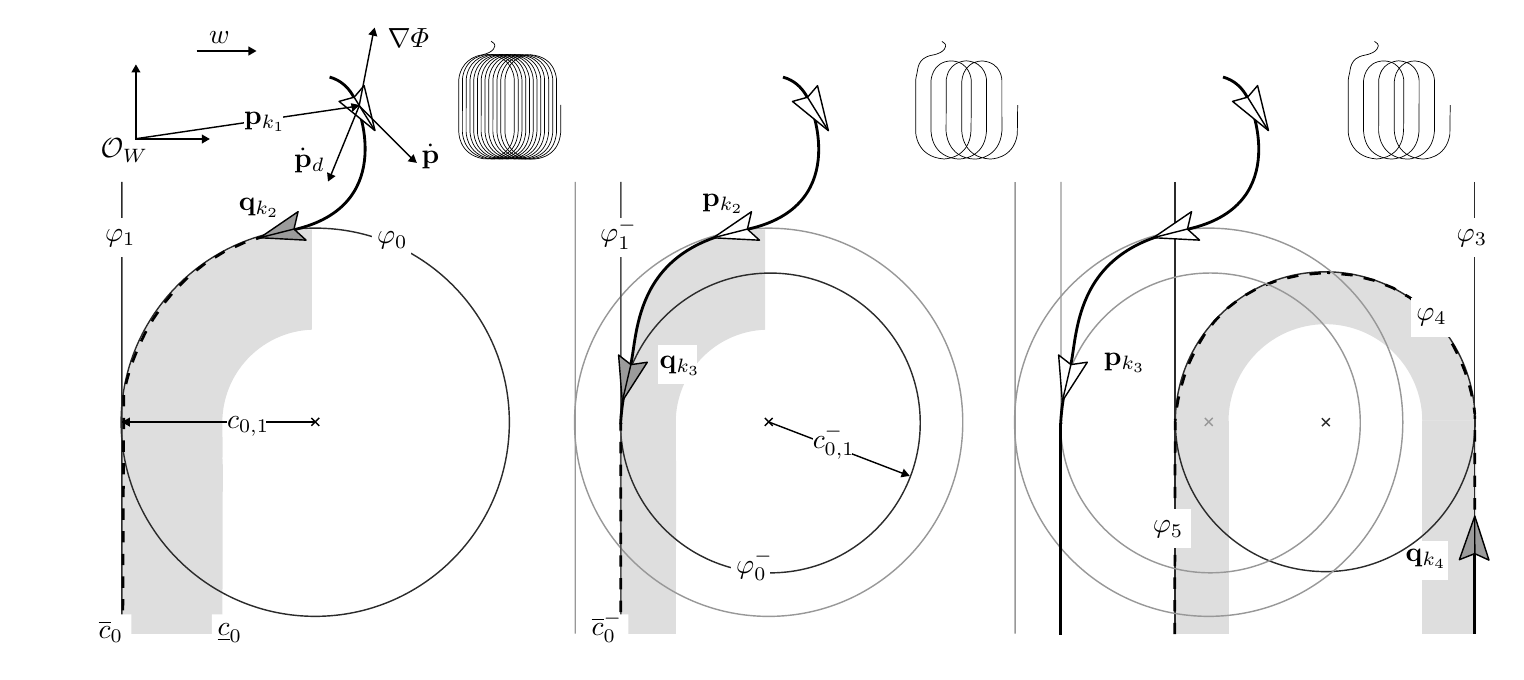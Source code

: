 
\definecolor{cDEDEDE}{RGB}{222,222,222}
\definecolor{cFFFFFF}{RGB}{255,255,255}
\definecolor{c2B2B2B}{RGB}{43,43,43}
\definecolor{c9B9B9B}{RGB}{155,155,155}
\definecolor{c989898}{RGB}{152,152,152}
\definecolor{c4D4D4D}{RGB}{77,77,77}


\def \globalscale {.960000}
\begin{tikzpicture}[y=0.80pt, x=0.80pt, yscale=-\globalscale, xscale=\globalscale, inner sep=0pt, outer sep=0pt]
\path[fill=cDEDEDE,line join=round,even odd rule,line width=0.512pt] (534.618,185.961) -- (509.813,185.961) .. controls (509.813,147.161) and (541.267,115.707) .. (580.067,115.707) -- (580.067,140.265) .. controls (554.954,140.422) and (534.642,160.817) .. (534.618,185.961) -- cycle;



\path[fill=cDEDEDE,line join=round,even odd rule,line width=0.512pt] (580.082,140.247) -- (580.082,115.442) .. controls (618.882,115.442) and (650.336,146.896) .. (650.336,185.696) -- (625.778,185.696) .. controls (625.621,160.583) and (605.226,140.271) .. (580.082,140.247) -- cycle;



\path[fill=cDEDEDE,line join=round,even odd rule,line width=0.512pt] (509.217,286.038) -- (534.608,286.038) -- (534.608,185.703) -- (509.217,185.703) -- (509.217,286.038) -- cycle;



\path[fill=cDEDEDE,line join=round,even odd rule,line width=0.512pt] (625.707,286.023) -- (651.098,286.023) -- (651.117,185.554) -- (625.726,185.554) -- (625.707,286.023) -- cycle;



\path[fill=cDEDEDE,line join=round,line width=1.280pt] (13.965,183.96) -- (14.002,183.96) .. controls (15.368,135.46) and (54.69,96.456) .. (103.316,95.6) -- (103.316,142.854) .. controls (80.744,143.684) and (62.539,161.614) .. (61.274,184.072) -- (61.293,202.684) -- (61.274,203.106) -- (61.274,203.533) .. controls (61.294,204.607) and (61.448,205.723) .. (61.419,206.779) -- (61.426,206.789) -- (61.426,209.4) -- (61.274,268.529) -- (61.274,279.168) -- (61.246,279.168) -- (61.246,279.379) -- (61.23,280.573) -- (61.316,286.013) -- (13.706,286.024) .. controls (13.706,283.557) and (13.674,288.434) .. (13.659,282.977) -- (13.659,280.704) -- (13.659,280.243) -- (13.659,279.625) -- (13.659,279.175) -- (13.659,186.853) -- (13.965,183.96) -- cycle;



  \path[fill=cFFFFFF,line join=round,line width=1.024pt,rounded corners=0.0cm] (619.414,242.328) rectangle (637.765,260.679);



  \path[cm={{1.0,0.0,0.0,1.0,(618.0,255.0)}}] (0.0,0.0) node[above right] () {$\mathbf{q}_{k_4}$};



\path[draw=c2B2B2B,line join=round,line width=0.512pt] (580.124,186.149) ellipse (1.983cm and 1.983cm);



\path[draw=c2B2B2B,line join=round,line width=0.512pt] (509.454,73.29) -- (509.454,285.801);



\path[draw=c2B2B2B,line join=round,line width=0.512pt] (104.919,186.397) ellipse (2.568cm and 2.568cm);



\path[draw=black,line join=round,line width=0.512pt] (106.821,188.1) -- (103.105,184.383);



\path[draw=black,line join=round,line width=0.512pt] (103.107,188.098) -- (106.823,184.382);



\path[draw=c2B2B2B,line join=round,line width=0.512pt] (13.969,73.29) -- (13.968,285.801);



\path[draw=black,line join=round,line width=0.512pt] (105.025,186.288) -- (13.86,186.288);



\path[fill=black,line join=round,line width=0.256pt] (17.708,188.509) -- (17.699,184.153) -- (13.931,186.339) -- (17.708,188.509) -- cycle;



\path[draw=c2B2B2B,line join=round,line width=0.512pt] (650.474,73.311) -- (650.474,285.822);



\path[draw=c2B2B2B,line join=round,line width=0.512pt] (582.285,188.237) -- (578.569,184.521);



\path[draw=c2B2B2B,line join=round,line width=0.512pt] (578.57,188.237) -- (582.286,184.521);



\path[draw=black,line join=round,line width=1.024pt] (111.671,24.009) .. controls (122.229,26.858) and (124.726,37.697) .. (124.726,37.697) .. controls (124.726,37.697) and (144.513,86.344) .. (92.188,96.386) .. controls (85.394,97.69) and (86.904,98.925) .. (90.564,98.788);



\path[draw=black,fill=cFFFFFF,line join=round,line width=0.512pt] (133.031,49.191) -- (127.915,28.019) -- (123.232,33.466) -- (116.134,35.446) -- (133.031,49.191) -- cycle;



\path[fill=black,line join=round,line width=0.256pt] (649.853,227.461) -- (649.857,222.127) -- (651.137,222.128) -- (651.133,227.462) -- (649.853,227.461) -- cycle(649.861,216.794) -- (649.865,211.461) -- (651.145,211.462) -- (651.141,216.795) -- (649.861,216.794) -- cycle(649.869,206.127) -- (649.873,200.794) -- (651.153,200.795) -- (651.149,206.128) -- (649.869,206.127) -- cycle(649.878,195.461) -- (649.882,190.127) -- (651.162,190.128) -- (651.157,195.462) -- (649.878,195.461) -- cycle(649.886,184.794) -- (649.887,183.157) -- (649.898,183.032) -- (649.934,182.911) -- (649.994,182.801) -- (650.075,182.704) -- (650.171,182.624) -- (650.281,182.564) -- (650.402,182.528) -- (650.527,182.517) -- (649.833,182.49) -- (649.607,180.462) -- (649.472,179.568) -- (650.741,179.404) -- (650.877,180.298) -- (651.108,182.375) -- (650.527,183.797) -- (651.167,183.158) -- (651.166,184.795) -- (649.886,184.794) -- cycle(648.539,174.346) -- (648.306,173.176) -- (647.291,169.195) -- (648.539,168.914) -- (649.555,172.895) -- (649.801,174.128) -- (648.539,174.346) -- cycle(645.725,164.137) -- (645.302,162.82) -- (643.847,159.192) -- (645.052,158.761) -- (646.507,162.389) -- (646.956,163.785) -- (645.725,164.137) -- cycle(641.667,154.383) -- (639.919,150.878) -- (639.201,149.722) -- (640.32,149.101) -- (641.038,150.256) -- (642.836,153.861) -- (641.667,154.383) -- cycle(636.385,145.193) -- (636.125,144.773) -- (633.187,141.008) -- (634.238,140.278) -- (637.176,144.044) -- (637.504,144.571) -- (636.385,145.193) -- cycle(629.727,137.057) -- (625.968,133.274) -- (626.93,132.43) -- (630.689,136.214) -- (629.727,137.057) -- cycle(621.817,130.055) -- (619.321,128.127) -- (617.503,127.091) -- (618.215,126.027) -- (620.033,127.064) -- (622.667,129.097) -- (621.817,130.055) -- cycle(612.871,124.448) -- (611.627,123.739) -- (608.082,122.341) -- (608.636,121.187) -- (612.181,122.585) -- (613.582,123.384) -- (612.871,124.448) -- cycle(603.12,120.384) -- (602.737,120.233) -- (598.04,119.107) -- (598.425,117.886) -- (603.122,119.012) -- (603.675,119.23) -- (603.12,120.384) -- cycle(592.854,117.863) -- (592.56,117.793) -- (587.642,117.287) -- (587.857,116.025) -- (592.775,116.531) -- (593.239,116.642) -- (592.854,117.863) -- cycle(582.337,116.741) -- (581.008,116.605) -- (581.06,115.326) -- (582.551,115.48) -- (582.337,116.741) -- cycle(649.845,238.127) -- (649.849,232.794) -- (651.129,232.795) -- (651.125,238.128) -- (649.845,238.127) -- cycle;



\path[fill=black,line join=round,line width=0.256pt] (508.687,275.435) -- (508.699,270.102) -- (509.979,270.105) -- (509.967,275.438) -- (508.687,275.435) -- cycle(508.711,264.768) -- (508.723,259.435) -- (510.003,259.438) -- (509.991,264.771) -- (508.711,264.768) -- cycle(508.735,254.102) -- (508.747,248.768) -- (510.027,248.771) -- (510.015,254.105) -- (508.735,254.102) -- cycle(508.759,243.435) -- (508.771,238.102) -- (510.052,238.105) -- (510.039,243.438) -- (508.759,243.435) -- cycle(508.784,232.768) -- (508.796,227.435) -- (510.076,227.438) -- (510.064,232.771) -- (508.784,232.768) -- cycle(508.808,222.102) -- (508.82,216.768) -- (510.1,216.771) -- (510.088,222.105) -- (508.808,222.102) -- cycle(508.832,211.435) -- (508.844,206.102) -- (510.124,206.105) -- (510.112,211.438) -- (508.832,211.435) -- cycle(508.856,200.768) -- (508.868,195.435) -- (510.148,195.438) -- (510.136,200.771) -- (508.856,200.768) -- cycle(508.88,190.102) -- (508.889,186.194) -- (508.9,186.069) -- (508.936,185.949) -- (508.996,185.839) -- (509.077,185.743) -- (509.173,185.662) -- (509.284,185.603) -- (509.404,185.566) -- (509.529,185.556) -- (508.934,185.382) -- (508.991,184.73) -- (510.268,184.817) -- (510.211,185.469) -- (509.529,186.836) -- (510.169,186.197) -- (510.16,190.105) -- (508.88,190.102) -- cycle(509.635,179.385) -- (510.349,175.333) -- (510.632,174.115) -- (511.886,174.367) -- (511.604,175.586) -- (510.901,179.575) -- (509.635,179.385) -- cycle(511.918,168.903) -- (513.313,164.217) -- (513.485,163.761) -- (514.699,164.168) -- (514.527,164.623) -- (513.156,169.227) -- (511.918,168.903) -- cycle(515.368,158.772) -- (515.687,157.927) -- (517.612,153.882) -- (518.79,154.38) -- (516.866,158.426) -- (516.582,159.178) -- (515.368,158.772) -- cycle(520.151,149.134) -- (522.703,144.877) -- (522.967,144.53) -- (524.029,145.244) -- (523.765,145.591) -- (521.281,149.736) -- (520.151,149.134) -- cycle(526.193,140.283) -- (527.537,138.515) -- (529.764,136.235) -- (530.736,137.069) -- (528.509,139.348) -- (527.256,140.998) -- (526.193,140.283) -- cycle(533.571,132.385) -- (537.782,129.112) -- (538.637,130.064) -- (534.426,133.337) -- (533.571,132.385) -- cycle(542.24,126.046) -- (546.88,123.416) -- (547.592,124.48) -- (542.952,127.11) -- (542.24,126.046) -- cycle(551.827,121.217) -- (556.804,119.299) -- (557.352,120.456) -- (552.375,122.373) -- (551.827,121.217) -- cycle(562.046,117.931) -- (567.247,116.752) -- (567.62,117.976) -- (562.418,119.156) -- (562.046,117.931) -- cycle(572.617,116.073) -- (577.931,115.609) -- (578.128,116.874) -- (572.814,117.337) -- (572.617,116.073) -- cycle(508.663,286.102) -- (508.675,280.768) -- (509.955,280.771) -- (509.943,286.104) -- (508.663,286.102) -- cycle;



  \path[fill=cFFFFFF,line join=round,line width=1.024pt,rounded corners=0.0cm] (5.039,90.105) rectangle (23.39,108.455);



  \path[cm={{1.0,0.0,0.0,1.0,(6.0,104.0)}}] (0.0,0.0) node[above right] () {$\varphi_1$};



  \path[fill=cFFFFFF,line join=round,line width=1.024pt,rounded corners=0.0cm] (131.706,92.232) rectangle (150.057,110.583);



  \path[cm={{1.0,0.0,0.0,1.0,(134.0,105.0)}}] (0.0,0.0) node[above right] () {$\varphi_0$};



  \path[fill=cFFFFFF,line join=round,line width=1.024pt,rounded corners=0.0cm] (642.1,90.105) rectangle (660.451,108.455);



  \path[cm={{1.0,0.0,0.0,1.0,(642.0,104.0)}}] (0.0,0.0) node[above right] () {$\varphi_3$};



\path[fill=cFFFFFF,line join=round,line width=1.024pt,rounded corners=0.0cm] (620.314,128.002) rectangle (638.665,146.353);



\path[cm={{1.0,0.0,0.0,1.0,(623.0,141.0)}}] (0.0,0.0) node[above right] () {$\varphi_4$};



  \path[fill=cFFFFFF,line join=round,line width=1.024pt] (74.685,276.855) -- (56.334,276.855) -- (56.307,294.584) -- (74.701,294.584) -- (74.685,276.855) -- cycle;



  \path[cm={{1.0,0.0,0.0,1.0,(59.0,290.0)}}] (0.0,0.0) node[above right] () {$\underline{c}_0$};



  \path[fill=cFFFFFF,line join=round,line width=1.024pt,rounded corners=0.0cm] (63.6,177.229) rectangle (81.95,195.58);



  \path[cm={{1.0,0.0,0.0,1.0,(63.5,193.0)}}] (0.0,0.0) node[above right] () {$c_{0,1}$};



\path[line join=round,line width=1.280pt] (123.807,37.108) -- (131.977,92.6);



\path[draw=black,line join=round,line width=0.512pt] (125.707,37.296) -- (111.763,71.386);



\path[draw=black,line join=round,line width=0.512pt] (125.566,37.617) -- (132.065,4.097);



\path[fill=black,line join=round,line width=0.256pt] (114.471,70.587) -- (110.495,68.805) -- (110.939,73.138) -- (114.471,70.587) -- cycle;



\path[fill=black,line join=round,line width=0.256pt] (129.876,3.915) -- (134.111,4.936) -- (132.878,0.758) -- (129.876,3.915) -- cycle;



\path[draw=black,line join=round,line width=0.512pt] (125.66,37.563) -- (151.309,63.254);



\path[fill=black,line join=round,line width=0.256pt] (151.193,60.274) -- (148.404,63.621) -- (152.697,64.362) -- (151.193,60.274) -- cycle;



\path[cm={{1.0,0.0,0.0,1.0,(139.0,10.0)}}] (0.0,0.0) node[above right] () {$\nabla\varPhi$};



\path[cm={{1.0,0.0,0.0,1.0,(155.0,67.0)}}] (0.0,0.0) node[above right] () {$\dot{\mathbf{p}}$};



\path[cm={{1.0,0.0,0.0,1.0,(95.0,69.0)}}] (0.0,0.0) node[above right] () {$\dot{\mathbf{p}}_d$};



\path[fill=black,line join=round,line width=0.256pt] (13.767,274.957) -- (13.79,269.623) -- (15.07,269.629) -- (15.047,274.962) -- (13.767,274.957) -- cycle(13.813,264.29) -- (13.836,258.957) -- (15.116,258.962) -- (15.093,264.296) -- (13.813,264.29) -- cycle(13.858,253.624) -- (13.881,248.29) -- (15.161,248.296) -- (15.138,253.629) -- (13.858,253.624) -- cycle(13.904,242.957) -- (13.927,237.624) -- (15.207,237.629) -- (15.184,242.962) -- (13.904,242.957) -- cycle(13.95,232.29) -- (13.972,226.957) -- (15.252,226.963) -- (15.229,232.296) -- (13.95,232.29) -- cycle(13.995,221.624) -- (14.018,216.291) -- (15.298,216.296) -- (15.275,221.629) -- (13.995,221.624) -- cycle(14.04,210.957) -- (14.063,205.624) -- (15.343,205.629) -- (15.32,210.963) -- (14.04,210.957) -- cycle(14.086,200.291) -- (14.109,194.957) -- (15.389,194.963) -- (15.366,200.296) -- (14.086,200.291) -- cycle(14.132,189.624) -- (14.154,184.291) -- (15.434,184.296) -- (15.412,189.63) -- (14.132,189.624) -- cycle(14.177,178.958) -- (14.2,173.624) -- (15.48,173.63) -- (15.457,178.963) -- (14.177,178.958) -- cycle(15.235,168.266) -- (15.607,166.705) -- (16.636,163.093) -- (17.875,163.415) -- (16.846,167.027) -- (16.486,168.535) -- (15.235,168.266) -- cycle(18.315,158.001) -- (18.72,156.809) -- (20.256,152.998) -- (21.457,153.441) -- (19.921,157.252) -- (19.538,158.38) -- (18.315,158.001) -- cycle(22.437,148.092) -- (24.29,144.225) -- (24.829,143.28) -- (25.964,143.872) -- (25.425,144.817) -- (23.609,148.606) -- (22.437,148.092) -- cycle(27.474,138.648) -- (28.188,137.398) -- (30.416,134.145) -- (31.502,134.822) -- (29.274,138.076) -- (28.609,139.241) -- (27.474,138.648) -- cycle(33.528,129.75) -- (36.929,125.642) -- (37.953,126.411) -- (34.551,130.518) -- (33.528,129.75) -- cycle(40.578,121.678) -- (44.379,117.936) -- (45.324,118.799) -- (41.523,122.541) -- (40.578,121.678) -- cycle(48.532,114.492) -- (52.723,111.194) -- (53.571,112.153) -- (49.38,115.451) -- (48.532,114.492) -- cycle(57.314,108.342) -- (61.888,105.549) -- (61.936,105.528) -- (62.535,106.659) -- (62.488,106.68) -- (58.047,109.392) -- (57.314,108.342) -- cycle(66.795,103.331) -- (71.655,101.134) -- (72.255,102.265) -- (67.395,104.462) -- (66.795,103.331) -- cycle(76.811,99.492) -- (81.906,97.918) -- (82.361,99.115) -- (77.265,100.689) -- (76.811,99.492) -- cycle(87.189,96.778) -- (92.439,95.838) -- (92.741,97.082) -- (87.492,98.022) -- (87.189,96.778) -- cycle(13.722,285.623) -- (13.745,280.29) -- (15.025,280.296) -- (15.002,285.629) -- (13.722,285.623) -- cycle;



  \path[fill=cFFFFFF,line join=round,line width=1.024pt] (18.4,276.855) -- (0.049,276.855) -- (-0.0,294.653) -- (18.393,294.607) -- (18.4,276.855) -- cycle;



  \path[cm={{1.0,0.0,0.0,1.0,(3.0,290.0)}}] (0.0,0.0) node[above right] () {$\overline{c}_0$};



\path[draw=black,fill=c9B9B9B,line join=round,line width=0.512pt] (78.856,99.597) -- (100.609,100.727) -- (94.909,95.538) -- (96.847,87.318) -- (78.856,99.597) -- cycle;



\path[cm={{1.0,0.0,0.0,1.0,(69.0,90.0)}}] (0.0,0.0) node[above right] () {$\mathbf{q}_{k_2}$};



\path[draw=black,line join=round,line width=0.512pt] (20.541,19.871) -- (20.541,53.429);



\path[draw=black,line join=round,line width=0.512pt] (53.868,53.157) -- (20.311,53.157);



\path[fill=black,line join=round,line width=0.256pt] (18.383,21.839) -- (22.739,21.829) -- (20.553,18.061) -- (18.383,21.839) -- cycle;



\path[fill=black,line join=round,line width=0.256pt] (51.547,50.965) -- (51.556,55.322) -- (55.324,53.136) -- (51.547,50.965) -- cycle;



\path[cm={{1.0,0.0,0.0,1.0,(4.0,64.0)}}] (0.0,0.0) node[above right] () {$\mathcal{O}_W$};



\path[draw=black,line join=round,line width=0.512pt] (20.601,53.002) -- (124.961,37.645);



\path[fill=black,line join=round,line width=0.256pt] (121.675,36.312) -- (122.426,40.407) -- (125.75,37.164) -- (121.675,36.312) -- cycle;



  \path[fill=cFFFFFF,line join=round,line width=1.024pt,rounded corners=0.0cm] (71.513,32.713) rectangle (89.863,51.064);



  \path[cm={{1.0,0.0,0.0,1.0,(71.5,49.5)}}] (0.0,0.0) node[above right] () {$\mathbf{p}_{k_1}$};



\path[draw=black,line join=round,line width=0.512pt] (49.101,11.659) -- (74.419,11.659);



\path[fill=black,line join=round,line width=0.256pt] (73.5,9.555) -- (73.509,13.912) -- (77.277,11.726) -- (73.5,9.555) -- cycle;



\path[cm={{1.0,0.0,0.0,1.0,(55.0,8.0)}}] (0.0,0.0) node[above right] () {$w$};



\path[draw=black,line join=round,line width=0.512pt] (79.337,99.465) -- (94.765,95.537);



\path[draw=black,line join=round,line width=0.512pt] (123.215,33.468) -- (132.893,49.053);



\path[fill=cDEDEDE,line join=round,even odd rule,line width=1.280pt] (289.717,100.663) .. controls (298.311,97.784) and (307.114,95.778) .. (316.638,95.611) -- (316.638,142.865) .. controls (294.065,143.695) and (275.86,161.625) .. (274.595,184.083) -- (274.614,202.695) -- (274.595,203.117) -- (274.595,203.544) .. controls (274.615,204.618) and (274.77,205.734) .. (274.74,206.789) -- (274.748,206.8) -- (274.748,209.411) -- (274.595,268.54) -- (274.595,279.179) -- (274.568,279.179) -- (274.567,279.39) -- (274.552,280.584) -- (274.637,286.024) -- (248.411,286.03) .. controls (248.822,256.507) and (247.349,214.504) .. (248.614,187.036) .. controls (249.231,173.621) and (252.208,163.346) .. (253.08,160.314) .. controls (256.352,148.938) and (254.017,115.418) .. (289.06,100.913) -- (289.717,100.663) -- cycle;



\path[draw=c989898,line join=round,line width=0.512pt] (318.248,186.419) ellipse (2.568cm and 2.568cm);



\path[draw=black,line join=round,line width=0.512pt] (320.149,188.122) -- (316.433,184.405);



\path[draw=black,line join=round,line width=0.512pt] (316.435,188.119) -- (320.151,184.403);



\path[draw=c2B2B2B,line join=round,line width=0.512pt] (319.041,186.741) ellipse (1.983cm and 1.983cm);



\path[draw=c4D4D4D,line join=round,line width=0.512pt] (248.745,73.311) -- (248.744,285.823);



\path[draw=black,line join=round,line width=0.512pt] (384.135,211.524) -- (318.541,186.367);



\path[fill=black,line join=round,line width=0.256pt] (381.815,208.257) -- (380.285,212.335) -- (384.582,211.621) -- (381.815,208.257) -- cycle;



\path[draw=black,line join=round,line width=1.024pt] (324.999,24.031) .. controls (335.557,26.879) and (338.055,37.718) .. (338.055,37.718) .. controls (338.055,37.718) and (358.058,86.447) .. (305.669,96.142) .. controls (253.279,105.838) and (256.807,147.391) .. (253.087,160.325) .. controls (249.241,173.696) and (248.655,186.181) .. (248.655,186.181) -- (248.676,186.572) -- (248.736,187.231);



\path[draw=black,fill=cFFFFFF,line join=round,line width=0.512pt] (346.359,49.212) -- (341.243,28.04) -- (336.56,33.487) -- (329.462,35.468) -- (346.359,49.212) -- cycle;



\path[draw=black,fill=c9B9B9B,line join=round,line width=0.512pt] (249.371,176.499) -- (261.152,158.178) -- (253.456,159.303) -- (247.644,154.786) -- (249.371,176.499) -- cycle;



\path[fill=black,line join=round,line width=0.256pt] (248.027,275.688) -- (248.027,270.354) -- (249.307,270.354) -- (249.307,275.688) -- (248.027,275.688) -- cycle(248.027,265.021) -- (248.027,259.688) -- (249.307,259.688) -- (249.307,265.021) -- (248.027,265.021) -- cycle(248.027,254.354) -- (248.027,249.021) -- (249.307,249.021) -- (249.307,254.354) -- (248.027,254.354) -- cycle(248.027,243.688) -- (248.027,238.354) -- (249.307,238.354) -- (249.307,243.688) -- (248.027,243.688) -- cycle(248.027,233.021) -- (248.027,227.688) -- (249.307,227.688) -- (249.307,233.021) -- (248.027,233.021) -- cycle(248.027,222.354) -- (248.027,217.021) -- (249.307,217.021) -- (249.307,222.354) -- (248.027,222.354) -- cycle(248.027,211.688) -- (248.027,206.354) -- (249.307,206.354) -- (249.307,211.688) -- (248.027,211.688) -- cycle(248.027,201.021) -- (248.027,195.688) -- (249.307,195.688) -- (249.307,201.021) -- (248.027,201.021) -- cycle(248.027,190.354) -- (248.027,186.756) -- (249.307,186.756) -- (249.307,190.354) -- (248.027,190.354) -- cycle(248.027,286.354) -- (248.027,281.021) -- (249.307,281.021) -- (249.307,286.354) -- (248.027,286.354) -- cycle;



  \path[fill=cFFFFFF,line join=round,line width=1.024pt,rounded corners=0.0cm] (239.815,90.126) rectangle (258.166,108.477);



  \path[cm={{1.0,0.0,0.0,1.0,(239.0,105.0)}}] (0.0,0.0) node[above right] () {$\varphi_1^-$};



  \path[fill=cFFFFFF,line join=round,line width=1.024pt] (252.266,276.853) -- (233.916,276.853) -- (233.866,294.652) -- (252.26,294.606) -- (252.266,276.853) -- cycle;



  \path[cm={{1.0,0.0,0.0,1.0,(235.0,290.0)}}] (0.0,0.0) node[above right] () {$\overline{c}_0^-$};



  \path[fill=cFFFFFF,line join=round,line width=1.024pt,rounded corners=0.0cm] (339.097,188.077) rectangle (357.448,206.428);



  \path[cm={{1.0,0.0,0.0,1.0,(339.0,204.0)}}] (0.0,0.0) node[above right] () {$c_{0,1}^-$};



\path[line join=round,line width=1.280pt] (337.135,37.13) -- (345.305,92.621);



\path[draw=black,fill=cFFFFFF,line join=round,line width=0.512pt] (292.185,99.619) -- (313.938,100.749) -- (308.238,95.559) -- (310.176,87.34) -- (292.185,99.619) -- cycle;



  \path[fill=cFFFFFF,line join=round,line width=1.024pt,rounded corners=0.0cm] (266.199,150.181) rectangle (284.55,168.532);



  \path[cm={{1.0,0.0,0.0,1.0,(267.0,164.2)}}] (0.0,0.0) node[above right] () {$\mathbf{q}_{k_3}$};



  \path[fill=cFFFFFF,line join=round,line width=1.024pt,rounded corners=0.0cm] (280.611,75.536) rectangle (298.962,93.887);



  \path[cm={{1.0,0.0,0.0,1.0,(287.0,88.0)}}] (0.0,0.0) node[above right] () {$\mathbf{p}_{k_2}$};



\path[draw=black,line join=round,line width=0.512pt] (292.665,99.486) -- (308.094,95.558);



\path[draw=black,line join=round,line width=0.512pt] (249.628,175.55) -- (253.399,159.398);



\path[draw=black,line join=round,line width=0.512pt] (336.544,33.489) -- (346.222,49.075);



  \path[fill=cFFFFFF,line join=round,line width=1.024pt,rounded corners=0.0cm] (300.497,247.947) rectangle (318.848,266.298);



  \path[cm={{1.0,0.0,0.0,1.0,(303.0,261.0)}}] (0.0,0.0) node[above right] () {$\varphi_0^-$};



\path[draw=c989898,line join=round,line width=0.512pt] (227.27,73.336) -- (227.269,285.848);



  \path[fill=cFFFFFF,line join=round,line width=1.024pt,rounded corners=0.0cm] (469.651,150.675) rectangle (488.002,169.026);



  \path[cm={{1.0,0.0,0.0,1.0,(476.0,163.0)}}] (0.0,0.0) node[above right] () {$\mathbf{p}_{k_3}$};



\path[draw=c989898,line join=round,line width=0.512pt] (525.283,186.398) ellipse (2.568cm and 2.568cm);



\path[draw=c989898,line join=round,line width=0.512pt] (527.185,188.1) -- (523.469,184.383);



\path[draw=c989898,line join=round,line width=0.512pt] (523.471,188.098) -- (527.187,184.383);



\path[draw=c989898,line join=round,line width=0.512pt] (526.077,186.72) ellipse (1.983cm and 1.983cm);



\path[draw=c989898,line join=round,line width=0.512pt] (455.78,73.29) -- (455.779,285.802);



\path[draw=black,line join=round,line width=1.024pt] (532.035,24.009) .. controls (542.592,26.858) and (545.09,37.697) .. (545.09,37.697) .. controls (545.09,37.697) and (565.094,86.425) .. (512.704,96.121) .. controls (460.315,105.817) and (463.842,147.37) .. (460.122,160.304) .. controls (456.277,173.674) and (455.69,186.16) .. (455.69,186.16) -- (455.711,186.55) -- (455.772,187.21);



\path[draw=black,fill=cFFFFFF,line join=round,line width=0.512pt] (456.406,176.478) -- (468.187,158.158) -- (460.492,159.282) -- (454.68,154.765) -- (456.406,176.478) -- cycle;



\path[draw=black,line join=round,line width=1.024pt] (455.703,286.333) -- (455.703,186.735);



  \path[fill=cFFFFFF,line join=round,line width=1.024pt,rounded corners=0.0cm] (498.76,227.181) rectangle (517.111,245.532);



  \path[cm={{1.0,0.0,0.0,1.0,(499.0,241.0)}}] (0.0,0.0) node[above right] () {$\varphi_5$};



\path[draw=black,line join=round,line width=0.512pt] (456.664,175.529) -- (460.434,159.377);



\path[draw=black,fill=cFFFFFF,line join=round,line width=0.512pt] (553.411,49.182) -- (548.295,28.009) -- (543.612,33.457) -- (536.514,35.437) -- (553.411,49.182) -- cycle;



\path[draw=black,fill=cFFFFFF,line join=round,line width=0.512pt] (499.237,99.588) -- (520.99,100.718) -- (515.29,95.529) -- (517.228,87.309) -- (499.237,99.588) -- cycle;



\path[draw=black,line join=round,line width=0.512pt] (499.718,99.455) -- (515.146,95.527);



\path[draw=black,line join=round,line width=0.512pt] (543.596,33.459) -- (553.274,49.044);



\path[draw=black,line join=round,line width=1.024pt] (650.495,286.026) -- (650.495,232.892);



\path[draw=black,fill=c9B9B9B,line join=round,line width=0.512pt] (650.478,230.537) -- (643.231,251.078) -- (650.461,248.212) -- (657.156,251.27) -- (650.478,230.537) -- cycle;



\path[draw=black,line join=round,line width=0.512pt] (650.446,231.521) -- (650.495,248.107);



  \path[draw=black,line join=round,line width=0.256pt] (399.767,7.207) .. controls (401.183,7.589) and (401.518,9.043) .. (401.518,9.043) .. controls (401.518,9.043) and (402.094,12.418) .. (395.066,13.719) .. controls (388.039,15.019) and (388.512,20.593) .. (388.013,22.328) .. controls (387.497,24.122) and (387.418,25.797) .. (387.418,25.797) -- (387.421,25.849) -- (387.429,25.938) -- (387.425,25.877) -- (387.42,39.695) -- (387.418,49.77) .. controls (387.418,49.77) and (387.519,61.487) .. (400.569,62.516) .. controls (400.569,62.516) and (412.933,62.741) .. (413.472,48.982) -- (413.547,39.653) -- (413.553,25.394) .. controls (413.553,25.394) and (413.091,16.746) .. (404.257,16.386);



  \path[draw=black,line join=round,line width=0.256pt] (435.418,37.155) -- (435.238,51.026) .. controls (433.366,62.861) and (422.369,62.553) .. (422.369,62.553) .. controls (408.864,61.743) and (409.102,48.938) .. (409.102,48.938) -- (409.119,35.311) -- (409.114,26.023) .. controls (409.417,23.461) and (409.923,20.999) .. (412.722,18.504) .. controls (415.521,16.009) and (419.323,16.474) .. (419.323,16.474) .. controls (428.046,17.463) and (427.978,25.59) .. (427.978,25.59) -- (427.978,35.705) -- (427.995,49.453) .. controls (426.983,62.469) and (415.35,62.604) .. (415.35,62.604) .. controls (401.895,62.132) and (401.726,49.384) .. (401.726,49.384) -- (401.792,31.478) -- (401.792,25.071) -- (402.309,22.991) .. controls (404.287,16.291) and (411.323,16.359) .. (411.323,16.359) .. controls (420.934,17.079) and (420.789,25.892) .. (420.789,25.892) -- (420.789,33.231) -- (420.722,44.78) -- (420.722,49.635) .. controls (419.811,62.735) and (407.848,62.544) .. (407.848,62.544) .. controls (407.848,62.544) and (395.508,62.864) .. (394.618,49.385) -- (394.609,39.664) -- (394.639,25.802) .. controls (394.639,25.802) and (394.954,16.607) .. (404.234,16.382);



  \path[draw=black,line join=round,line width=0.256pt] (187.629,7.125) .. controls (189.047,7.508) and (189.383,8.964) .. (189.383,8.964) .. controls (189.383,8.964) and (189.959,12.344) .. (182.922,13.646) .. controls (175.886,14.948) and (172.829,20.584) .. (172.475,24.99) -- (172.458,49.356) .. controls (172.458,49.356) and (171.919,60.416) .. (184.209,62.475) .. controls (184.209,62.475) and (197.901,63.543) .. (198.576,49.207) -- (198.582,25.619) .. controls (198.582,25.619) and (198.772,14.336) .. (186.326,13.379);



  \path[draw=black,line join=round,line width=0.256pt] (186.35,13.401) -- (184.982,13.471) .. controls (177.208,14.585) and (174.524,20.57) .. (174.169,24.976) -- (174.144,49.371) .. controls (174.144,49.371) and (173.753,60.4) .. (186.043,62.46) .. controls (186.043,62.46) and (199.736,63.527) .. (200.411,49.192) -- (200.417,25.603) .. controls (200.417,25.603) and (200.611,14.328) .. (188.165,13.371);



  \path[draw=black,line join=round,line width=0.256pt] (188.173,13.37) -- (186.745,13.543) .. controls (178.971,14.657) and (176.286,20.642) .. (175.932,25.048) -- (175.907,49.442) .. controls (175.907,49.442) and (175.516,60.471) .. (187.806,62.531) .. controls (187.806,62.531) and (201.498,63.599) .. (202.174,49.263) -- (202.18,25.674) .. controls (202.18,25.674) and (202.382,14.371) .. (189.936,13.414);



  \path[draw=black,line join=round,line width=0.256pt] (189.939,13.412) -- (188.572,13.482) .. controls (180.798,14.597) and (178.114,20.581) .. (177.759,24.987) -- (177.734,49.382) .. controls (177.734,49.382) and (177.343,60.411) .. (189.633,62.471) .. controls (189.633,62.471) and (203.326,63.539) .. (204.001,49.203) -- (204.007,25.614) .. controls (204.007,25.614) and (204.197,14.332) .. (191.751,13.375);



  \path[draw=black,line join=round,line width=0.256pt] (191.763,13.382) -- (190.335,13.554) .. controls (182.56,14.668) and (179.876,20.653) .. (179.522,25.059) -- (179.496,49.453) .. controls (179.496,49.453) and (179.106,60.483) .. (191.396,62.542) .. controls (191.396,62.542) and (205.088,63.61) .. (205.764,49.275) -- (205.769,25.686) .. controls (205.769,25.686) and (205.844,14.331) .. (193.398,13.374);



  \path[draw=black,line join=round,line width=0.256pt] (193.415,13.374) -- (192.052,13.456) .. controls (184.278,14.57) and (181.594,20.555) .. (181.239,24.961) -- (181.214,49.356) .. controls (181.214,49.356) and (180.823,60.385) .. (193.113,62.445) .. controls (193.113,62.445) and (206.805,63.512) .. (207.481,49.177) -- (207.487,25.588) .. controls (207.487,25.588) and (207.676,14.306) .. (195.23,13.348);



  \path[draw=black,line join=round,line width=0.256pt] (195.234,13.347) -- (193.806,13.519) .. controls (186.032,14.633) and (183.347,20.618) .. (182.993,25.024) -- (182.968,49.419) .. controls (182.968,49.419) and (182.577,60.448) .. (194.867,62.508) .. controls (194.867,62.508) and (208.559,63.575) .. (209.235,49.24) -- (209.241,25.651) .. controls (209.241,25.651) and (209.43,14.368) .. (196.984,13.411);



  \path[draw=black,line join=round,line width=0.256pt] (197.001,13.41) -- (195.633,13.48) .. controls (187.859,14.594) and (185.175,20.579) .. (184.82,24.985) -- (184.795,49.38) .. controls (184.795,49.38) and (184.404,60.409) .. (196.694,62.468) .. controls (196.694,62.468) and (210.387,63.536) .. (211.062,49.2) -- (211.068,25.612) .. controls (211.068,25.612) and (211.258,14.329) .. (198.812,13.372);



  \path[draw=black,line join=round,line width=0.256pt] (198.824,13.379) -- (197.396,13.552) .. controls (189.622,14.666) and (186.937,20.65) .. (186.583,25.056) -- (186.557,49.451) .. controls (186.557,49.451) and (186.184,60.447) .. (198.474,62.507) .. controls (198.474,62.507) and (212.149,63.608) .. (212.825,49.272) -- (212.83,25.683) .. controls (212.83,25.683) and (213.19,14.376) .. (200.744,13.419);



  \path[draw=black,line join=round,line width=0.256pt] (200.765,13.418) -- (199.336,13.59) .. controls (191.562,14.704) and (188.878,20.689) .. (188.524,25.095) -- (188.498,49.489) .. controls (188.498,49.489) and (188.164,60.474) .. (200.454,62.533) .. controls (200.454,62.533) and (214.09,63.646) .. (214.765,49.31) -- (214.771,25.722) .. controls (214.771,25.722) and (214.961,14.439) .. (202.515,13.482);



  \path[draw=black,line join=round,line width=0.256pt] (202.637,13.48) -- (201.269,13.551) .. controls (193.495,14.665) and (190.811,20.65) .. (190.456,25.056) -- (190.431,49.45) .. controls (190.431,49.45) and (190.04,60.48) .. (202.33,62.539) .. controls (202.33,62.539) and (216.023,63.607) .. (216.698,49.271) -- (216.704,25.682) .. controls (216.704,25.682) and (216.902,14.404) .. (204.456,13.447);



  \path[draw=black,line join=round,line width=0.256pt] (204.467,13.446) -- (203.038,13.619) .. controls (195.264,14.733) and (192.58,20.718) .. (192.225,25.124) -- (192.2,49.518) .. controls (192.2,49.518) and (191.831,60.526) .. (204.121,62.585) .. controls (204.121,62.585) and (217.792,63.675) .. (218.467,49.339) -- (218.473,25.75) .. controls (218.473,25.75) and (218.663,14.468) .. (206.217,13.511);



  \path[draw=black,line join=round,line width=0.256pt] (206.39,13.525) -- (205.022,13.596) .. controls (197.248,14.71) and (194.564,20.695) .. (194.209,25.101) -- (194.184,49.495) .. controls (194.184,49.495) and (193.793,60.525) .. (206.083,62.584) .. controls (206.083,62.584) and (219.776,63.652) .. (220.451,49.316) -- (220.441,37.03);



  \path[draw=black,line join=round,line width=0.256pt] (603.279,7.207) .. controls (604.695,7.589) and (605.03,9.043) .. (605.03,9.043) .. controls (605.03,9.043) and (605.606,12.418) .. (598.578,13.719) .. controls (591.55,15.019) and (592.024,20.593) .. (591.525,22.328) .. controls (591.009,24.122) and (590.93,25.797) .. (590.93,25.797) -- (590.933,25.849) -- (590.941,25.938) -- (590.936,25.877) -- (590.932,39.695) -- (590.93,49.77) .. controls (590.93,49.77) and (591.031,61.487) .. (604.08,62.516) .. controls (604.08,62.516) and (616.444,62.741) .. (616.984,48.982) -- (617.059,39.653) -- (617.064,25.394) .. controls (617.064,25.394) and (616.603,16.746) .. (607.768,16.386);



  \path[draw=black,line join=round,line width=0.256pt] (638.93,37.155) -- (638.75,51.026) .. controls (636.878,62.861) and (625.88,62.553) .. (625.88,62.553) .. controls (612.376,61.743) and (612.614,48.938) .. (612.614,48.938) -- (612.63,35.311) -- (612.625,26.023) .. controls (612.929,23.461) and (613.435,20.999) .. (616.234,18.504) .. controls (619.032,16.009) and (622.835,16.474) .. (622.835,16.474) .. controls (631.558,17.463) and (631.49,25.59) .. (631.49,25.59) -- (631.49,35.705) -- (631.507,49.453) .. controls (630.495,62.469) and (618.862,62.604) .. (618.862,62.604) .. controls (605.407,62.132) and (605.237,49.384) .. (605.237,49.384) -- (605.304,31.478) -- (605.304,25.071) -- (605.82,22.991) .. controls (607.799,16.291) and (614.835,16.359) .. (614.835,16.359) .. controls (624.446,17.079) and (624.301,25.892) .. (624.301,25.892) -- (624.301,33.231) -- (624.233,44.78) -- (624.233,49.635) .. controls (623.323,62.735) and (611.36,62.544) .. (611.36,62.544) .. controls (611.36,62.544) and (599.019,62.864) .. (598.13,49.385) -- (598.12,39.664) -- (598.151,25.802) .. controls (598.151,25.802) and (598.466,16.607) .. (607.746,16.382);



%\path[cm={{1.0,0.0,0.0,1.0,(85.0,305.0)}}] (0.0,0.0) node[above right] () {$\mathcal{M}=\{\lambda(\mathbf{p}_{k,2}),{\color{red}\mathcal{M}_0}\dots\}$};



%\path[cm={{1.0,0.0,0.0,1.0,(270.0,305.0)}}] (0.0,0.0) node[above right] () {$\mathcal{M}=\{\lambda(\mathbf{p}_{k,3}),\mathcal{M}_0,{\color{red}\mathcal{M}_1},\dots\}$};



\path[draw=c989898,line join=round,line width=0.512pt] (434.21,73.401) -- (434.209,285.912);



%\path[cm={{1.0,0.0,0.0,1.0,(490.0,305.0)}}] (0.0,0.0) node[above right] () {$\mathcal{M}=\{\lambda(\mathbf{p}_{k,4}),\dots,{\color{red}\mathcal{M}_3},\dots\}$};




\end{tikzpicture}

